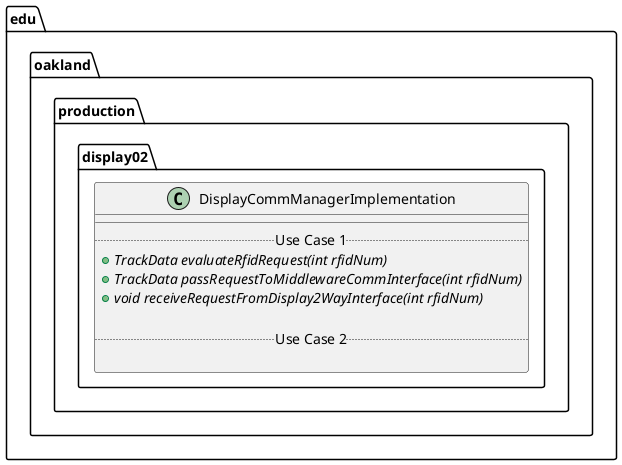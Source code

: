 @startuml DisplayCommManagerImplementation

package edu.oakland.production.display02 {
    class DisplayCommManagerImplementation {
        __
        .. Use Case 1 ..
        {abstract} + TrackData evaluateRfidRequest(int rfidNum)
        {abstract} + TrackData passRequestToMiddlewareCommInterface(int rfidNum)
        {abstract} + void receiveRequestFromDisplay2WayInterface(int rfidNum)

        .. Use Case 2 ..

    }
}

@enduml
